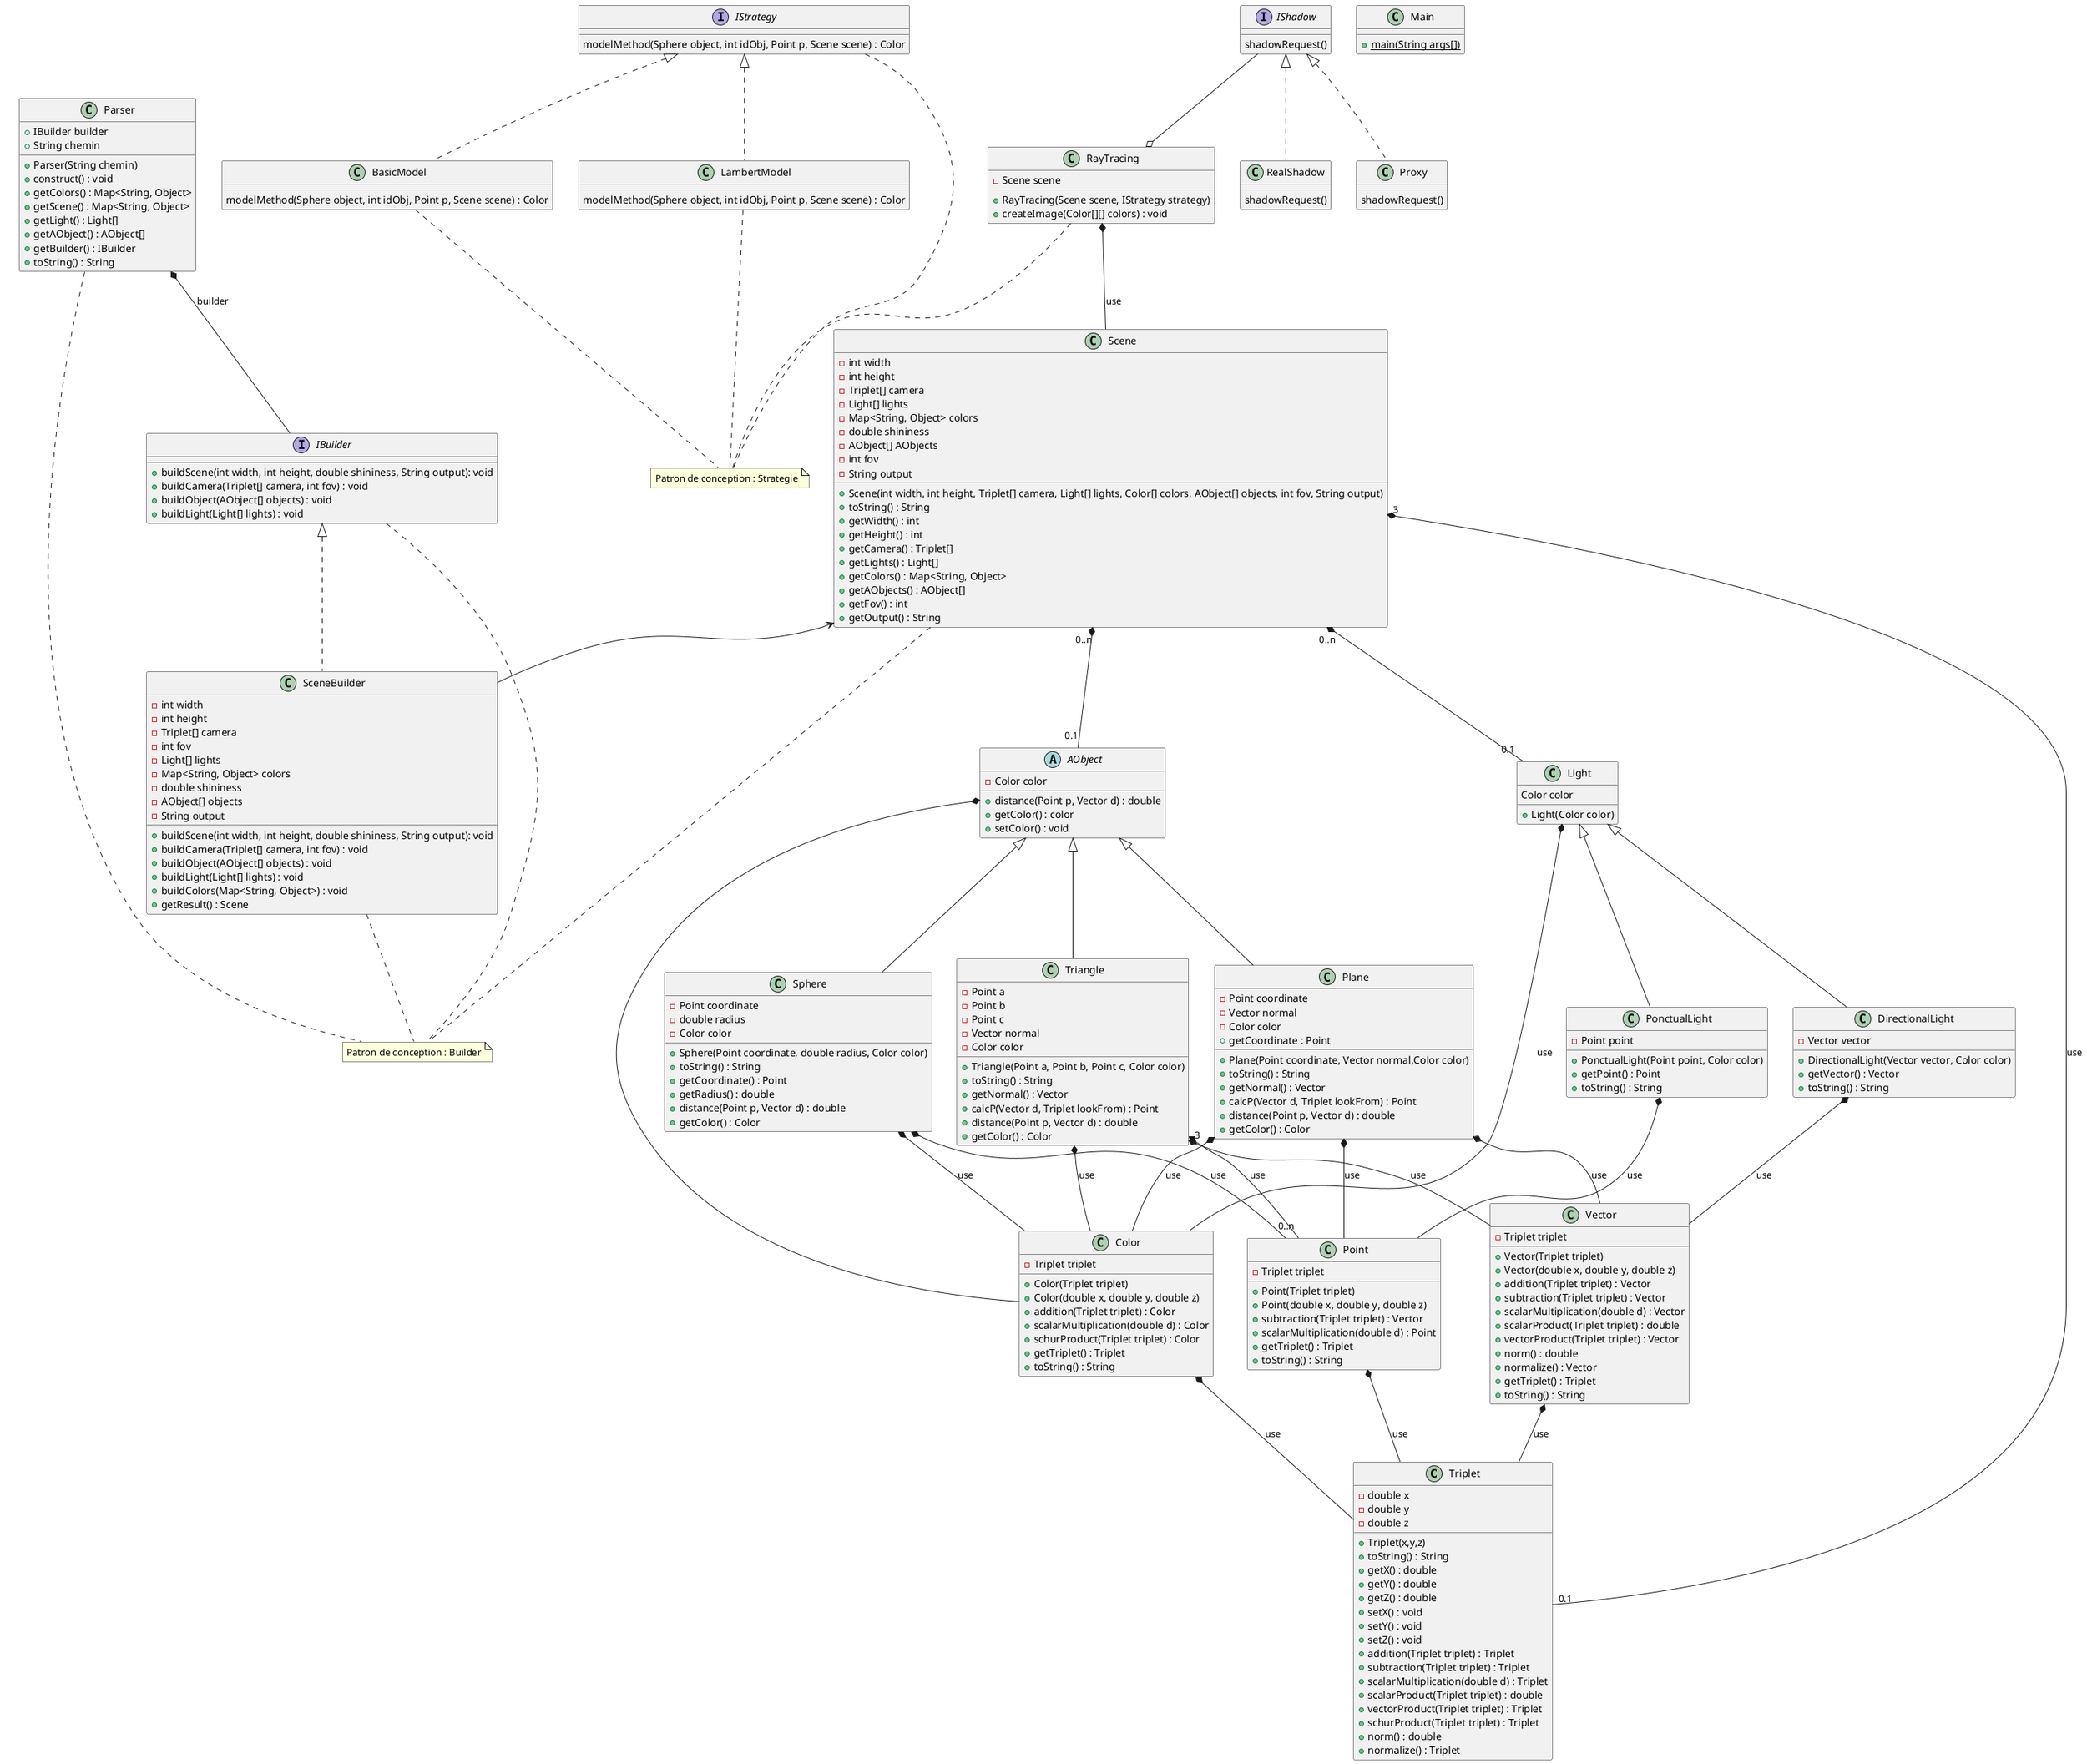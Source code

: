 @startuml

class Triplet
class Vector
class Point
class Color
class Main
class Light
class DirectionalLight
class PonctualLight
abstract class AObject

class Plane
class Triangle
class Sphere

class Scene
interface IBuilder

Vector *-- Triplet : use
Color *-- Triplet : use
Point *-- Triplet : use

DirectionalLight *-- Vector : use

Light *-- Color : use
PonctualLight *-- Point : use


Triangle "3" *-- "0..n" Point : use
Plane  *-- Vector : use
Plane  *-- Point : use
Sphere *-- Point : use

Sphere *-- Color : use
Triangle *-- Color : use
Plane *-- Color : use
Triangle *-- Vector : use
AObject *-- Color

Parser *-- IBuilder : builder
Scene <-- SceneBuilder
Scene "0..n" *-- "0.1" Light
Scene "0..n" *-- "0.1" AObject
Scene "3"*-- "0.1" Triplet : use
RayTracing *-- Scene : use

class Triplet {
-double x
-double y
-double z

+Triplet(x,y,z)
+toString() : String
+getX() : double
+getY() : double
+getZ() : double
+setX() : void
+setY() : void
+setZ() : void
+addition(Triplet triplet) : Triplet
+subtraction(Triplet triplet) : Triplet
+scalarMultiplication(double d) : Triplet
+scalarProduct(Triplet triplet) : double
+vectorProduct(Triplet triplet) : Triplet
+schurProduct(Triplet triplet) : Triplet
+norm() : double
+normalize() : Triplet
}

class Vector{
-Triplet triplet
+Vector(Triplet triplet)
+Vector(double x, double y, double z)
+addition(Triplet triplet) : Vector
+subtraction(Triplet triplet) : Vector
+scalarMultiplication(double d) : Vector
+scalarProduct(Triplet triplet) : double
+vectorProduct(Triplet triplet) : Vector
+norm() : double
+normalize() : Vector
+ getTriplet() : Triplet
+ toString() : String
}

class Point{
- Triplet triplet
+Point(Triplet triplet)
+Point(double x, double y, double z)
+subtraction(Triplet triplet) : Vector
+scalarMultiplication(double d) : Point
+ getTriplet() : Triplet
+ toString() : String
}

class Color{
- Triplet triplet
+Color(Triplet triplet)
+Color(double x, double y, double z)
+ addition(Triplet triplet) : Color
+ scalarMultiplication(double d) : Color
+ schurProduct(Triplet triplet) : Color
+ getTriplet() : Triplet
+ toString() : String
}


class Light{
Color color
+ Light(Color color)
}

class PonctualLight extends Light{
- Point point
+ PonctualLight(Point point, Color color)
+ getPoint() : Point
+ toString() : String
}

class DirectionalLight extends Light{
- Vector vector
+ DirectionalLight(Vector vector, Color color)
+ getVector() : Vector
+ toString() : String
}

abstract class AObject {
- Color color
+ distance(Point p, Vector d) : double
+ getColor() : color
+ setColor() : void
}



class Triangle extends AObject {
- Point a
- Point b
- Point c
- Vector normal
- Color color
+ Triangle(Point a, Point b, Point c, Color color)
+ toString() : String
+ getNormal() : Vector
+ calcP(Vector d, Triplet lookFrom) : Point
+ distance(Point p, Vector d) : double
+ getColor() : Color
}

class Plane extends AObject{
- Point coordinate
- Vector normal
- Color color
+ Plane(Point coordinate, Vector normal,Color color)
+ toString() : String
+ getCoordinate : Point
+ getNormal() : Vector
+ calcP(Vector d, Triplet lookFrom) : Point
+ distance(Point p, Vector d) : double
+ getColor() : Color
}

class Sphere extends AObject {
- Point coordinate
- double radius
- Color color
+ Sphere(Point coordinate, double radius, Color color)
+ toString() : String
+ getCoordinate() : Point
+ getRadius() : double
+ distance(Point p, Vector d) : double
+ getColor() : Color
}

note "Patron de conception : Builder" as N2
Scene .. N2
IBuilder .. N2
SceneBuilder .. N2
Parser .. N2

class Scene{
- int width
- int height
- Triplet[] camera
- Light[] lights
- Map<String, Object> colors
- double shininess
- AObject[] AObjects
- int fov
- String output
+ Scene(int width, int height, Triplet[] camera, Light[] lights, Color[] colors, AObject[] objects, int fov, String output)
+ toString() : String
+ getWidth() : int
+ getHeight() : int
+ getCamera() : Triplet[]
+ getLights() : Light[]
+ getColors() : Map<String, Object>
+ getAObjects() : AObject[]
+ getFov() : int
+ getOutput() : String
}

interface IBuilder {
+ buildScene(int width, int height, double shininess, String output): void
+ buildCamera(Triplet[] camera, int fov) : void
+ buildObject(AObject[] objects) : void
+ buildLight(Light[] lights) : void
}

class SceneBuilder implements IBuilder{
- int width
- int height
- Triplet[] camera
- int fov
- Light[] lights
- Map<String, Object> colors
- double shininess
- AObject[] objects
- String output
+ buildScene(int width, int height, double shininess, String output): void
+ buildCamera(Triplet[] camera, int fov) : void
+ buildObject(AObject[] objects) : void
+ buildLight(Light[] lights) : void
+ buildColors(Map<String, Object>) : void
+ getResult() : Scene
}

class Parser {
+IBuilder builder
+String chemin
+Parser(String chemin)
+construct() : void
+ getColors() : Map<String, Object>
+getScene() : Map<String, Object>
+getLight() : Light[]
+getAObject() : AObject[]
+ getBuilder() : IBuilder
+ toString() : String
}

class Main{
+ {static} main(String args[])
}

class RayTracing{
- Scene scene
+ RayTracing(Scene scene, IStrategy strategy)
+ createImage(Color[][] colors) : void
}

class BasicModel implements IStrategy {
modelMethod(Sphere object, int idObj, Point p, Scene scene) : Color
}
class LambertModel implements IStrategy{
modelMethod(Sphere object, int idObj, Point p, Scene scene) : Color
}
interface IStrategy {
modelMethod(Sphere object, int idObj, Point p, Scene scene) : Color
}

note "Patron de conception : Strategie" as N3
BasicModel .. N3
LambertModel .. N3
IStrategy .. N3
RayTracing .. N3

IShadow --o RayTracing

interface IShadow {
shadowRequest()
}
class RealShadow implements IShadow {
shadowRequest()
}
class Proxy implements IShadow {
shadowRequest()
}


@enduml